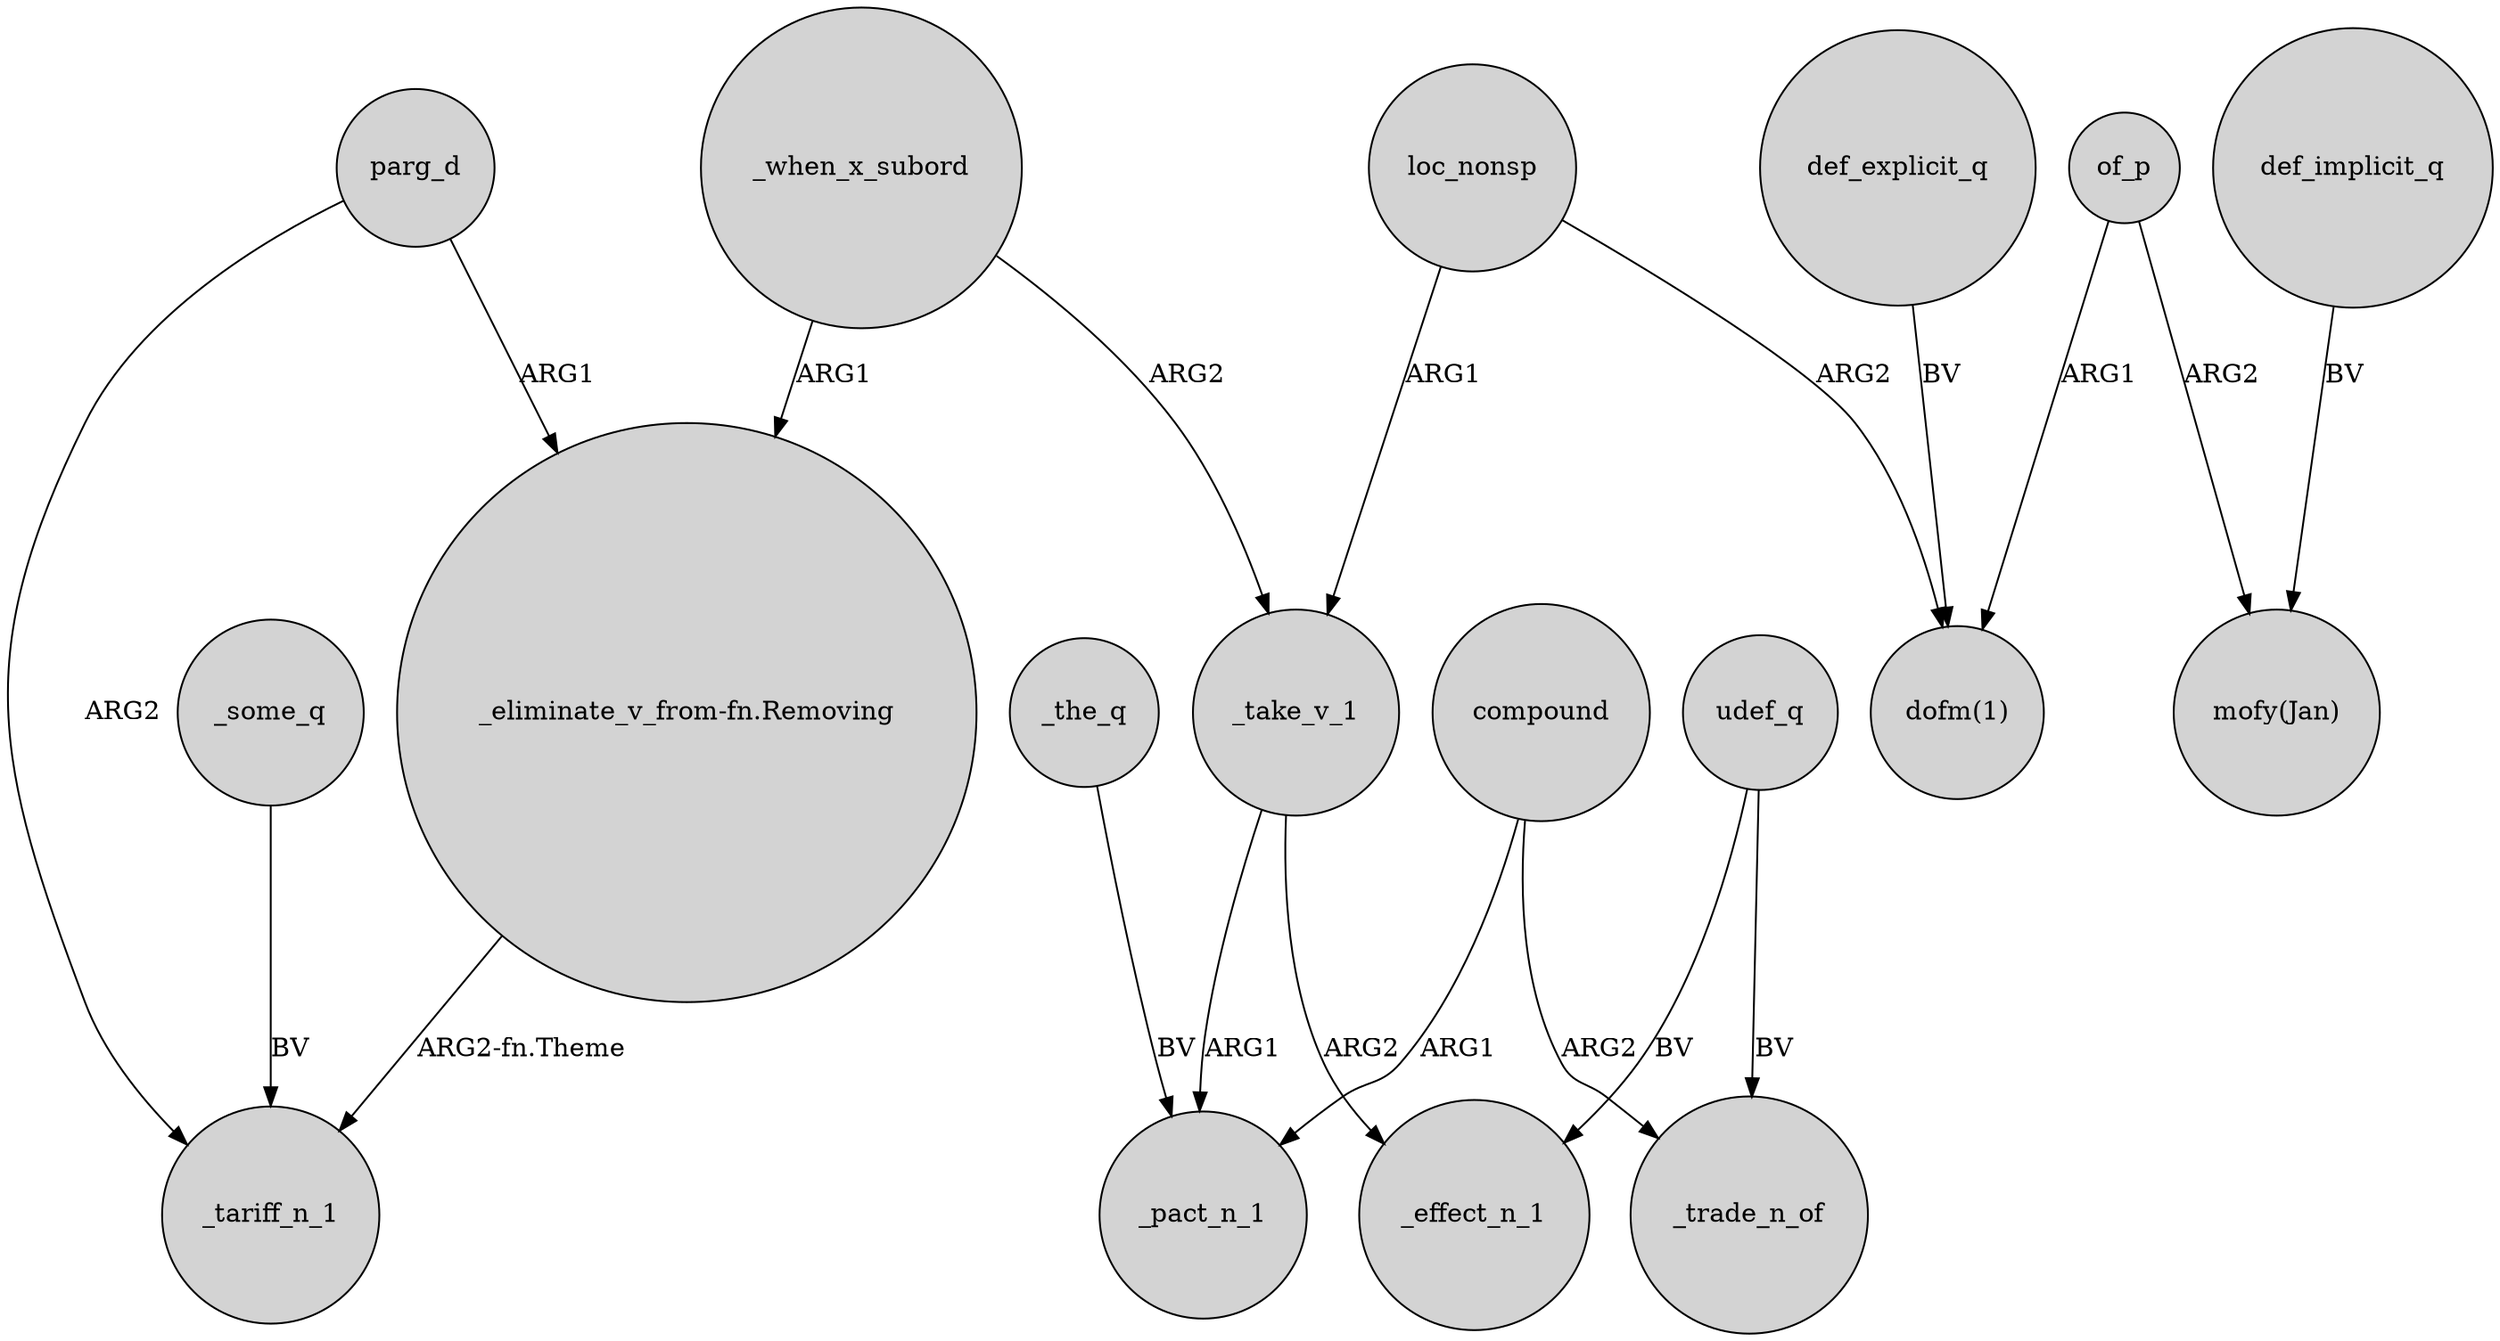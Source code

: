 digraph {
	node [shape=circle style=filled]
	_some_q -> _tariff_n_1 [label=BV]
	udef_q -> _trade_n_of [label=BV]
	_take_v_1 -> _pact_n_1 [label=ARG1]
	"_eliminate_v_from-fn.Removing" -> _tariff_n_1 [label="ARG2-fn.Theme"]
	parg_d -> "_eliminate_v_from-fn.Removing" [label=ARG1]
	loc_nonsp -> "dofm(1)" [label=ARG2]
	_the_q -> _pact_n_1 [label=BV]
	udef_q -> _effect_n_1 [label=BV]
	compound -> _pact_n_1 [label=ARG1]
	def_implicit_q -> "mofy(Jan)" [label=BV]
	parg_d -> _tariff_n_1 [label=ARG2]
	compound -> _trade_n_of [label=ARG2]
	def_explicit_q -> "dofm(1)" [label=BV]
	_take_v_1 -> _effect_n_1 [label=ARG2]
	loc_nonsp -> _take_v_1 [label=ARG1]
	_when_x_subord -> "_eliminate_v_from-fn.Removing" [label=ARG1]
	of_p -> "mofy(Jan)" [label=ARG2]
	_when_x_subord -> _take_v_1 [label=ARG2]
	of_p -> "dofm(1)" [label=ARG1]
}
